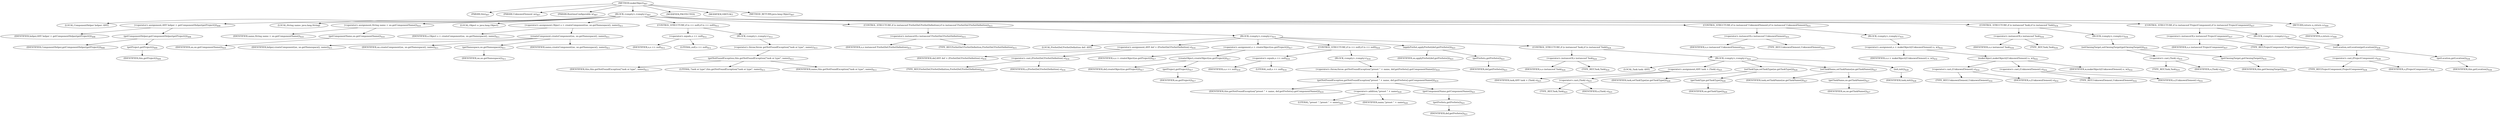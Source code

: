 digraph "makeObject" {  
"729" [label = <(METHOD,makeObject)<SUB>407</SUB>> ]
"41" [label = <(PARAM,this)<SUB>407</SUB>> ]
"730" [label = <(PARAM,UnknownElement ue)<SUB>407</SUB>> ]
"731" [label = <(PARAM,RuntimeConfigurable w)<SUB>407</SUB>> ]
"732" [label = <(BLOCK,&lt;empty&gt;,&lt;empty&gt;)<SUB>407</SUB>> ]
"733" [label = <(LOCAL,ComponentHelper helper: ANY)> ]
"734" [label = <(&lt;operator&gt;.assignment,ANY helper = getComponentHelper(getProject()))<SUB>408</SUB>> ]
"735" [label = <(IDENTIFIER,helper,ANY helper = getComponentHelper(getProject()))<SUB>408</SUB>> ]
"736" [label = <(getComponentHelper,getComponentHelper(getProject()))<SUB>408</SUB>> ]
"737" [label = <(IDENTIFIER,ComponentHelper,getComponentHelper(getProject()))<SUB>408</SUB>> ]
"738" [label = <(getProject,getProject())<SUB>409</SUB>> ]
"40" [label = <(IDENTIFIER,this,getProject())<SUB>409</SUB>> ]
"739" [label = <(LOCAL,String name: java.lang.String)> ]
"740" [label = <(&lt;operator&gt;.assignment,String name = ue.getComponentName())<SUB>410</SUB>> ]
"741" [label = <(IDENTIFIER,name,String name = ue.getComponentName())<SUB>410</SUB>> ]
"742" [label = <(getComponentName,ue.getComponentName())<SUB>410</SUB>> ]
"743" [label = <(IDENTIFIER,ue,ue.getComponentName())<SUB>410</SUB>> ]
"744" [label = <(LOCAL,Object o: java.lang.Object)> ]
"745" [label = <(&lt;operator&gt;.assignment,Object o = createComponent(ue, ue.getNamespace(), name))<SUB>411</SUB>> ]
"746" [label = <(IDENTIFIER,o,Object o = createComponent(ue, ue.getNamespace(), name))<SUB>411</SUB>> ]
"747" [label = <(createComponent,createComponent(ue, ue.getNamespace(), name))<SUB>411</SUB>> ]
"748" [label = <(IDENTIFIER,helper,createComponent(ue, ue.getNamespace(), name))<SUB>411</SUB>> ]
"749" [label = <(IDENTIFIER,ue,createComponent(ue, ue.getNamespace(), name))<SUB>411</SUB>> ]
"750" [label = <(getNamespace,ue.getNamespace())<SUB>411</SUB>> ]
"751" [label = <(IDENTIFIER,ue,ue.getNamespace())<SUB>411</SUB>> ]
"752" [label = <(IDENTIFIER,name,createComponent(ue, ue.getNamespace(), name))<SUB>411</SUB>> ]
"753" [label = <(CONTROL_STRUCTURE,if (o == null),if (o == null))<SUB>412</SUB>> ]
"754" [label = <(&lt;operator&gt;.equals,o == null)<SUB>412</SUB>> ]
"755" [label = <(IDENTIFIER,o,o == null)<SUB>412</SUB>> ]
"756" [label = <(LITERAL,null,o == null)<SUB>412</SUB>> ]
"757" [label = <(BLOCK,&lt;empty&gt;,&lt;empty&gt;)<SUB>412</SUB>> ]
"758" [label = <(&lt;operator&gt;.throw,throw getNotFoundException(&quot;task or type&quot;, name);)<SUB>413</SUB>> ]
"759" [label = <(getNotFoundException,this.getNotFoundException(&quot;task or type&quot;, name))<SUB>413</SUB>> ]
"42" [label = <(IDENTIFIER,this,this.getNotFoundException(&quot;task or type&quot;, name))<SUB>413</SUB>> ]
"760" [label = <(LITERAL,&quot;task or type&quot;,this.getNotFoundException(&quot;task or type&quot;, name))<SUB>413</SUB>> ]
"761" [label = <(IDENTIFIER,name,this.getNotFoundException(&quot;task or type&quot;, name))<SUB>413</SUB>> ]
"762" [label = <(CONTROL_STRUCTURE,if (o instanceof PreSetDef.PreSetDefinition),if (o instanceof PreSetDef.PreSetDefinition))<SUB>415</SUB>> ]
"763" [label = <(&lt;operator&gt;.instanceOf,o instanceof PreSetDef.PreSetDefinition)<SUB>415</SUB>> ]
"764" [label = <(IDENTIFIER,o,o instanceof PreSetDef.PreSetDefinition)<SUB>415</SUB>> ]
"765" [label = <(TYPE_REF,PreSetDef.PreSetDefinition,PreSetDef.PreSetDefinition)<SUB>415</SUB>> ]
"766" [label = <(BLOCK,&lt;empty&gt;,&lt;empty&gt;)<SUB>415</SUB>> ]
"767" [label = <(LOCAL,PreSetDef.PreSetDefinition def: ANY)> ]
"768" [label = <(&lt;operator&gt;.assignment,ANY def = (PreSetDef.PreSetDefinition) o)<SUB>416</SUB>> ]
"769" [label = <(IDENTIFIER,def,ANY def = (PreSetDef.PreSetDefinition) o)<SUB>416</SUB>> ]
"770" [label = <(&lt;operator&gt;.cast,(PreSetDef.PreSetDefinition) o)<SUB>416</SUB>> ]
"771" [label = <(TYPE_REF,PreSetDef.PreSetDefinition,PreSetDef.PreSetDefinition)<SUB>416</SUB>> ]
"772" [label = <(IDENTIFIER,o,(PreSetDef.PreSetDefinition) o)<SUB>416</SUB>> ]
"773" [label = <(&lt;operator&gt;.assignment,o = createObject(ue.getProject()))<SUB>417</SUB>> ]
"774" [label = <(IDENTIFIER,o,o = createObject(ue.getProject()))<SUB>417</SUB>> ]
"775" [label = <(createObject,createObject(ue.getProject()))<SUB>417</SUB>> ]
"776" [label = <(IDENTIFIER,def,createObject(ue.getProject()))<SUB>417</SUB>> ]
"777" [label = <(getProject,getProject())<SUB>417</SUB>> ]
"778" [label = <(IDENTIFIER,ue,getProject())<SUB>417</SUB>> ]
"779" [label = <(CONTROL_STRUCTURE,if (o == null),if (o == null))<SUB>418</SUB>> ]
"780" [label = <(&lt;operator&gt;.equals,o == null)<SUB>418</SUB>> ]
"781" [label = <(IDENTIFIER,o,o == null)<SUB>418</SUB>> ]
"782" [label = <(LITERAL,null,o == null)<SUB>418</SUB>> ]
"783" [label = <(BLOCK,&lt;empty&gt;,&lt;empty&gt;)<SUB>418</SUB>> ]
"784" [label = <(&lt;operator&gt;.throw,throw getNotFoundException(&quot;preset &quot; + name, def.getPreSets().getComponentName());)<SUB>419</SUB>> ]
"785" [label = <(getNotFoundException,getNotFoundException(&quot;preset &quot; + name, def.getPreSets().getComponentName()))<SUB>419</SUB>> ]
"43" [label = <(IDENTIFIER,this,getNotFoundException(&quot;preset &quot; + name, def.getPreSets().getComponentName()))<SUB>419</SUB>> ]
"786" [label = <(&lt;operator&gt;.addition,&quot;preset &quot; + name)<SUB>420</SUB>> ]
"787" [label = <(LITERAL,&quot;preset &quot;,&quot;preset &quot; + name)<SUB>420</SUB>> ]
"788" [label = <(IDENTIFIER,name,&quot;preset &quot; + name)<SUB>420</SUB>> ]
"789" [label = <(getComponentName,getComponentName())<SUB>421</SUB>> ]
"790" [label = <(getPreSets,getPreSets())<SUB>421</SUB>> ]
"791" [label = <(IDENTIFIER,def,getPreSets())<SUB>421</SUB>> ]
"792" [label = <(applyPreSet,applyPreSet(def.getPreSets()))<SUB>423</SUB>> ]
"793" [label = <(IDENTIFIER,ue,applyPreSet(def.getPreSets()))<SUB>423</SUB>> ]
"794" [label = <(getPreSets,getPreSets())<SUB>423</SUB>> ]
"795" [label = <(IDENTIFIER,def,getPreSets())<SUB>423</SUB>> ]
"796" [label = <(CONTROL_STRUCTURE,if (o instanceof Task),if (o instanceof Task))<SUB>424</SUB>> ]
"797" [label = <(&lt;operator&gt;.instanceOf,o instanceof Task)<SUB>424</SUB>> ]
"798" [label = <(IDENTIFIER,o,o instanceof Task)<SUB>424</SUB>> ]
"799" [label = <(TYPE_REF,Task,Task)<SUB>424</SUB>> ]
"800" [label = <(BLOCK,&lt;empty&gt;,&lt;empty&gt;)<SUB>424</SUB>> ]
"801" [label = <(LOCAL,Task task: ANY)> ]
"802" [label = <(&lt;operator&gt;.assignment,ANY task = (Task) o)<SUB>425</SUB>> ]
"803" [label = <(IDENTIFIER,task,ANY task = (Task) o)<SUB>425</SUB>> ]
"804" [label = <(&lt;operator&gt;.cast,(Task) o)<SUB>425</SUB>> ]
"805" [label = <(TYPE_REF,Task,Task)<SUB>425</SUB>> ]
"806" [label = <(IDENTIFIER,o,(Task) o)<SUB>425</SUB>> ]
"807" [label = <(setTaskType,setTaskType(ue.getTaskType()))<SUB>426</SUB>> ]
"808" [label = <(IDENTIFIER,task,setTaskType(ue.getTaskType()))<SUB>426</SUB>> ]
"809" [label = <(getTaskType,getTaskType())<SUB>426</SUB>> ]
"810" [label = <(IDENTIFIER,ue,getTaskType())<SUB>426</SUB>> ]
"811" [label = <(setTaskName,setTaskName(ue.getTaskName()))<SUB>427</SUB>> ]
"812" [label = <(IDENTIFIER,task,setTaskName(ue.getTaskName()))<SUB>427</SUB>> ]
"813" [label = <(getTaskName,ue.getTaskName())<SUB>427</SUB>> ]
"814" [label = <(IDENTIFIER,ue,ue.getTaskName())<SUB>427</SUB>> ]
"815" [label = <(init,init())<SUB>428</SUB>> ]
"816" [label = <(IDENTIFIER,task,init())<SUB>428</SUB>> ]
"817" [label = <(CONTROL_STRUCTURE,if (o instanceof UnknownElement),if (o instanceof UnknownElement))<SUB>431</SUB>> ]
"818" [label = <(&lt;operator&gt;.instanceOf,o instanceof UnknownElement)<SUB>431</SUB>> ]
"819" [label = <(IDENTIFIER,o,o instanceof UnknownElement)<SUB>431</SUB>> ]
"820" [label = <(TYPE_REF,UnknownElement,UnknownElement)<SUB>431</SUB>> ]
"821" [label = <(BLOCK,&lt;empty&gt;,&lt;empty&gt;)<SUB>431</SUB>> ]
"822" [label = <(&lt;operator&gt;.assignment,o = makeObject((UnknownElement) o, w))<SUB>432</SUB>> ]
"823" [label = <(IDENTIFIER,o,o = makeObject((UnknownElement) o, w))<SUB>432</SUB>> ]
"824" [label = <(makeObject,makeObject((UnknownElement) o, w))<SUB>432</SUB>> ]
"825" [label = <(&lt;operator&gt;.cast,(UnknownElement) o)<SUB>432</SUB>> ]
"826" [label = <(TYPE_REF,UnknownElement,UnknownElement)<SUB>432</SUB>> ]
"827" [label = <(IDENTIFIER,o,(UnknownElement) o)<SUB>432</SUB>> ]
"828" [label = <(&lt;operator&gt;.cast,(UnknownElement) o)<SUB>432</SUB>> ]
"829" [label = <(TYPE_REF,UnknownElement,UnknownElement)<SUB>432</SUB>> ]
"830" [label = <(IDENTIFIER,o,(UnknownElement) o)<SUB>432</SUB>> ]
"831" [label = <(IDENTIFIER,w,makeObject((UnknownElement) o, w))<SUB>432</SUB>> ]
"832" [label = <(CONTROL_STRUCTURE,if (o instanceof Task),if (o instanceof Task))<SUB>434</SUB>> ]
"833" [label = <(&lt;operator&gt;.instanceOf,o instanceof Task)<SUB>434</SUB>> ]
"834" [label = <(IDENTIFIER,o,o instanceof Task)<SUB>434</SUB>> ]
"835" [label = <(TYPE_REF,Task,Task)<SUB>434</SUB>> ]
"836" [label = <(BLOCK,&lt;empty&gt;,&lt;empty&gt;)<SUB>434</SUB>> ]
"837" [label = <(setOwningTarget,setOwningTarget(getOwningTarget()))<SUB>435</SUB>> ]
"838" [label = <(&lt;operator&gt;.cast,(Task) o)<SUB>435</SUB>> ]
"839" [label = <(TYPE_REF,Task,Task)<SUB>435</SUB>> ]
"840" [label = <(IDENTIFIER,o,(Task) o)<SUB>435</SUB>> ]
"841" [label = <(getOwningTarget,getOwningTarget())<SUB>435</SUB>> ]
"44" [label = <(IDENTIFIER,this,getOwningTarget())<SUB>435</SUB>> ]
"842" [label = <(CONTROL_STRUCTURE,if (o instanceof ProjectComponent),if (o instanceof ProjectComponent))<SUB>437</SUB>> ]
"843" [label = <(&lt;operator&gt;.instanceOf,o instanceof ProjectComponent)<SUB>437</SUB>> ]
"844" [label = <(IDENTIFIER,o,o instanceof ProjectComponent)<SUB>437</SUB>> ]
"845" [label = <(TYPE_REF,ProjectComponent,ProjectComponent)<SUB>437</SUB>> ]
"846" [label = <(BLOCK,&lt;empty&gt;,&lt;empty&gt;)<SUB>437</SUB>> ]
"847" [label = <(setLocation,setLocation(getLocation()))<SUB>438</SUB>> ]
"848" [label = <(&lt;operator&gt;.cast,(ProjectComponent) o)<SUB>438</SUB>> ]
"849" [label = <(TYPE_REF,ProjectComponent,ProjectComponent)<SUB>438</SUB>> ]
"850" [label = <(IDENTIFIER,o,(ProjectComponent) o)<SUB>438</SUB>> ]
"851" [label = <(getLocation,getLocation())<SUB>438</SUB>> ]
"45" [label = <(IDENTIFIER,this,getLocation())<SUB>438</SUB>> ]
"852" [label = <(RETURN,return o;,return o;)<SUB>440</SUB>> ]
"853" [label = <(IDENTIFIER,o,return o;)<SUB>440</SUB>> ]
"854" [label = <(MODIFIER,PROTECTED)> ]
"855" [label = <(MODIFIER,VIRTUAL)> ]
"856" [label = <(METHOD_RETURN,java.lang.Object)<SUB>407</SUB>> ]
  "729" -> "41" 
  "729" -> "730" 
  "729" -> "731" 
  "729" -> "732" 
  "729" -> "854" 
  "729" -> "855" 
  "729" -> "856" 
  "732" -> "733" 
  "732" -> "734" 
  "732" -> "739" 
  "732" -> "740" 
  "732" -> "744" 
  "732" -> "745" 
  "732" -> "753" 
  "732" -> "762" 
  "732" -> "817" 
  "732" -> "832" 
  "732" -> "842" 
  "732" -> "852" 
  "734" -> "735" 
  "734" -> "736" 
  "736" -> "737" 
  "736" -> "738" 
  "738" -> "40" 
  "740" -> "741" 
  "740" -> "742" 
  "742" -> "743" 
  "745" -> "746" 
  "745" -> "747" 
  "747" -> "748" 
  "747" -> "749" 
  "747" -> "750" 
  "747" -> "752" 
  "750" -> "751" 
  "753" -> "754" 
  "753" -> "757" 
  "754" -> "755" 
  "754" -> "756" 
  "757" -> "758" 
  "758" -> "759" 
  "759" -> "42" 
  "759" -> "760" 
  "759" -> "761" 
  "762" -> "763" 
  "762" -> "766" 
  "763" -> "764" 
  "763" -> "765" 
  "766" -> "767" 
  "766" -> "768" 
  "766" -> "773" 
  "766" -> "779" 
  "766" -> "792" 
  "766" -> "796" 
  "768" -> "769" 
  "768" -> "770" 
  "770" -> "771" 
  "770" -> "772" 
  "773" -> "774" 
  "773" -> "775" 
  "775" -> "776" 
  "775" -> "777" 
  "777" -> "778" 
  "779" -> "780" 
  "779" -> "783" 
  "780" -> "781" 
  "780" -> "782" 
  "783" -> "784" 
  "784" -> "785" 
  "785" -> "43" 
  "785" -> "786" 
  "785" -> "789" 
  "786" -> "787" 
  "786" -> "788" 
  "789" -> "790" 
  "790" -> "791" 
  "792" -> "793" 
  "792" -> "794" 
  "794" -> "795" 
  "796" -> "797" 
  "796" -> "800" 
  "797" -> "798" 
  "797" -> "799" 
  "800" -> "801" 
  "800" -> "802" 
  "800" -> "807" 
  "800" -> "811" 
  "800" -> "815" 
  "802" -> "803" 
  "802" -> "804" 
  "804" -> "805" 
  "804" -> "806" 
  "807" -> "808" 
  "807" -> "809" 
  "809" -> "810" 
  "811" -> "812" 
  "811" -> "813" 
  "813" -> "814" 
  "815" -> "816" 
  "817" -> "818" 
  "817" -> "821" 
  "818" -> "819" 
  "818" -> "820" 
  "821" -> "822" 
  "822" -> "823" 
  "822" -> "824" 
  "824" -> "825" 
  "824" -> "828" 
  "824" -> "831" 
  "825" -> "826" 
  "825" -> "827" 
  "828" -> "829" 
  "828" -> "830" 
  "832" -> "833" 
  "832" -> "836" 
  "833" -> "834" 
  "833" -> "835" 
  "836" -> "837" 
  "837" -> "838" 
  "837" -> "841" 
  "838" -> "839" 
  "838" -> "840" 
  "841" -> "44" 
  "842" -> "843" 
  "842" -> "846" 
  "843" -> "844" 
  "843" -> "845" 
  "846" -> "847" 
  "847" -> "848" 
  "847" -> "851" 
  "848" -> "849" 
  "848" -> "850" 
  "851" -> "45" 
  "852" -> "853" 
}
